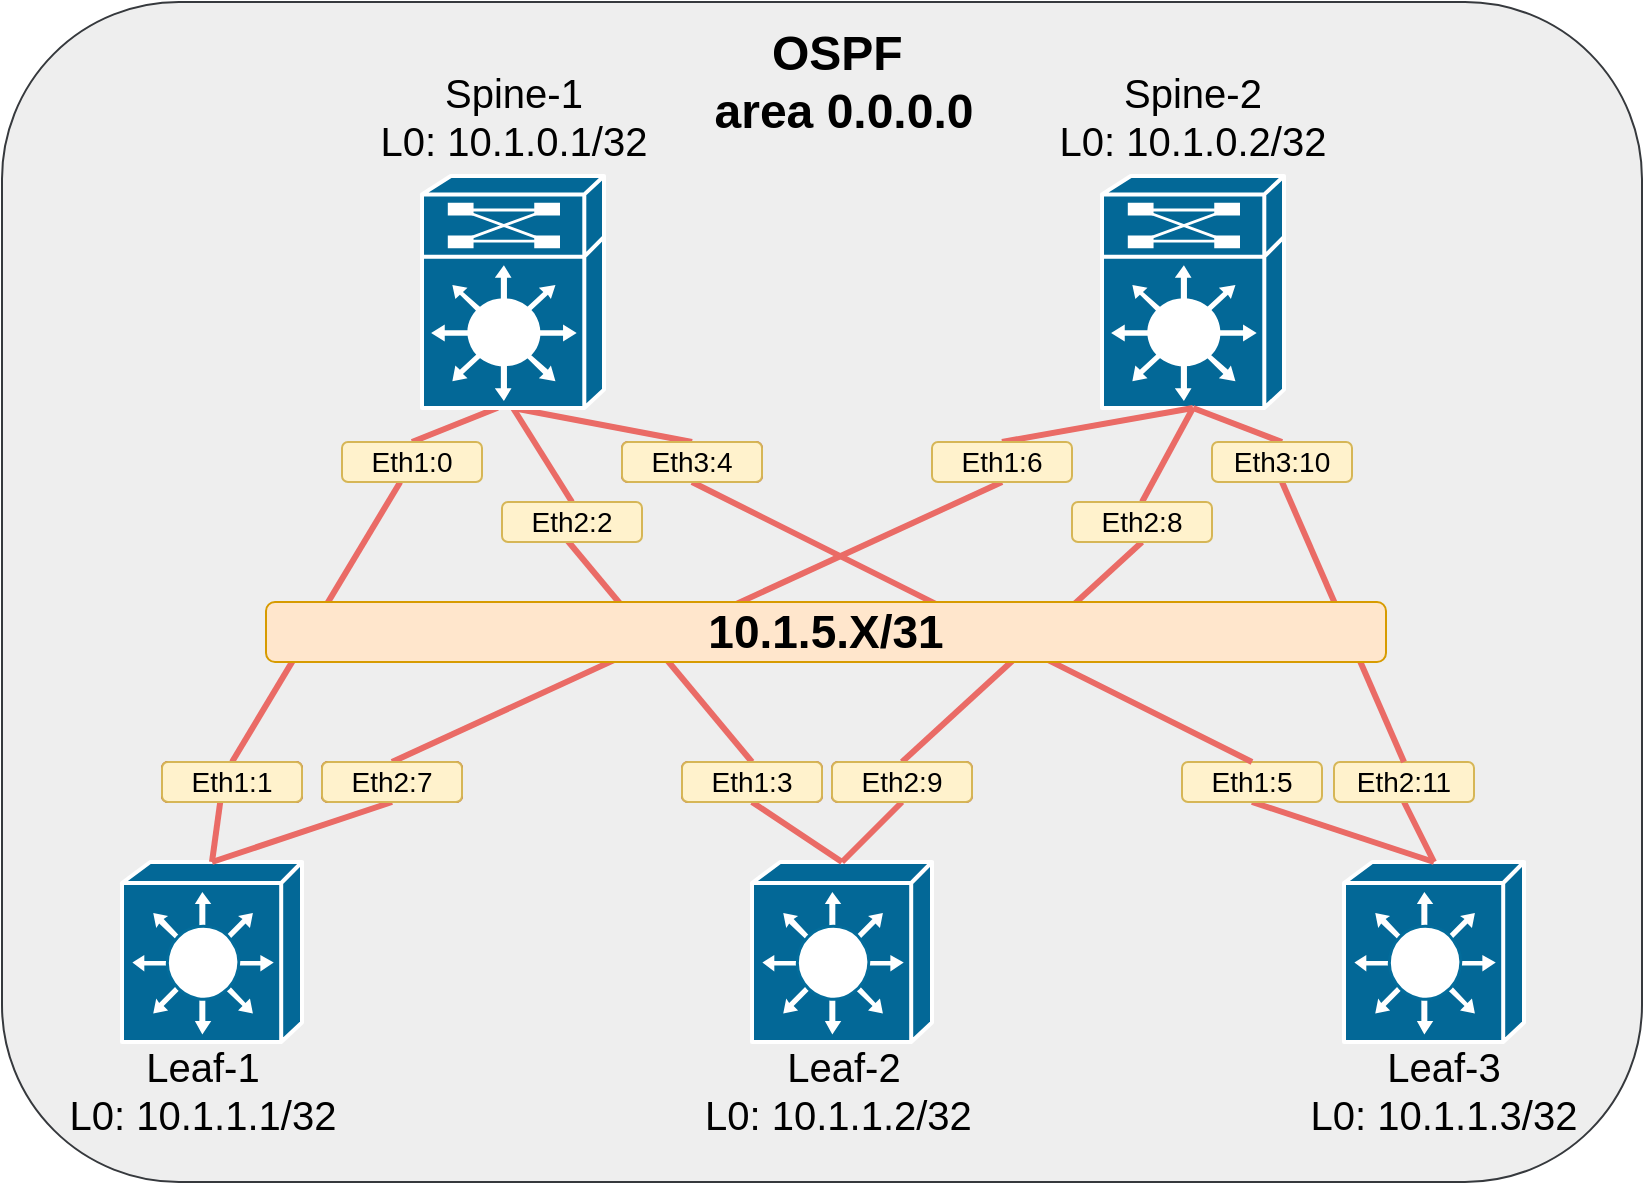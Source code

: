 <mxfile version="21.3.2" type="github">
  <diagram name="Page-1" id="c37626ed-c26b-45fb-9056-f9ebc6bb27b6">
    <mxGraphModel dx="1687" dy="899" grid="1" gridSize="10" guides="1" tooltips="1" connect="1" arrows="1" fold="1" page="1" pageScale="1" pageWidth="1169" pageHeight="827" background="none" math="0" shadow="0">
      <root>
        <mxCell id="0" />
        <mxCell id="1" parent="0" />
        <mxCell id="V7yZK2pKeIdHbW1tO0_u-55" value="" style="rounded=1;whiteSpace=wrap;html=1;hachureGap=4;fontFamily=Architects Daughter;fontSource=https%3A%2F%2Ffonts.googleapis.com%2Fcss%3Ffamily%3DArchitects%2BDaughter;fontSize=20;strokeColor=#36393d;fillColor=#eeeeee;" vertex="1" parent="1">
          <mxGeometry x="170" y="40" width="820" height="590" as="geometry" />
        </mxCell>
        <mxCell id="8NDlUTmJP2dTjy302EjL-72" value="Leaf-2&lt;br&gt;L0:&amp;nbsp;10.1.1.2/32&amp;nbsp;" style="text;html=1;strokeColor=none;fillColor=none;align=center;verticalAlign=middle;whiteSpace=wrap;rounded=0;fontSize=20;fontFamily=Helvetica;horizontal=1;" parent="1" vertex="1">
          <mxGeometry x="516" y="559" width="150" height="50" as="geometry" />
        </mxCell>
        <mxCell id="8NDlUTmJP2dTjy302EjL-38" style="edgeStyle=none;rounded=0;hachureGap=4;orthogonalLoop=1;jettySize=auto;html=1;exitX=0.5;exitY=0;exitDx=0;exitDy=0;exitPerimeter=0;entryX=0.416;entryY=0.999;entryDx=0;entryDy=0;entryPerimeter=0;fontFamily=Architects Daughter;fontSource=https%3A%2F%2Ffonts.googleapis.com%2Fcss%3Ffamily%3DArchitects%2BDaughter;fontSize=16;strokeColor=#EA6B66;endArrow=none;endFill=0;strokeWidth=3;" parent="1" source="V7yZK2pKeIdHbW1tO0_u-35" target="8NDlUTmJP2dTjy302EjL-5" edge="1">
          <mxGeometry relative="1" as="geometry" />
        </mxCell>
        <mxCell id="8NDlUTmJP2dTjy302EjL-43" style="edgeStyle=none;rounded=0;hachureGap=4;orthogonalLoop=1;jettySize=auto;html=1;exitX=0.5;exitY=0;exitDx=0;exitDy=0;entryX=0.5;entryY=1;entryDx=0;entryDy=0;entryPerimeter=0;fontFamily=Architects Daughter;fontSource=https%3A%2F%2Ffonts.googleapis.com%2Fcss%3Ffamily%3DArchitects%2BDaughter;fontSize=16;endArrow=none;endFill=0;strokeWidth=3;strokeColor=#EA6B66;" parent="1" source="V7yZK2pKeIdHbW1tO0_u-51" target="8NDlUTmJP2dTjy302EjL-5" edge="1">
          <mxGeometry relative="1" as="geometry">
            <mxPoint x="445" y="280" as="sourcePoint" />
          </mxGeometry>
        </mxCell>
        <mxCell id="8NDlUTmJP2dTjy302EjL-45" style="edgeStyle=none;rounded=0;hachureGap=4;orthogonalLoop=1;jettySize=auto;html=1;exitX=0.5;exitY=0;exitDx=0;exitDy=0;exitPerimeter=0;entryX=0.5;entryY=1;entryDx=0;entryDy=0;entryPerimeter=0;fontFamily=Architects Daughter;fontSource=https%3A%2F%2Ffonts.googleapis.com%2Fcss%3Ffamily%3DArchitects%2BDaughter;fontSize=16;strokeWidth=3;strokeColor=#EA6B66;endArrow=none;endFill=0;" parent="1" source="V7yZK2pKeIdHbW1tO0_u-39" target="8NDlUTmJP2dTjy302EjL-5" edge="1">
          <mxGeometry relative="1" as="geometry" />
        </mxCell>
        <mxCell id="8NDlUTmJP2dTjy302EjL-5" value="" style="shape=mxgraph.cisco.misc.route_switch_processor;html=1;dashed=0;fillColor=#036897;strokeColor=#ffffff;strokeWidth=2;verticalLabelPosition=bottom;verticalAlign=top;rounded=0;shadow=0;comic=0;fontFamily=Verdana;fontSize=12;" parent="1" vertex="1">
          <mxGeometry x="380" y="127" width="91" height="116" as="geometry" />
        </mxCell>
        <mxCell id="8NDlUTmJP2dTjy302EjL-7" value="" style="shape=mxgraph.cisco.misc.route_switch_processor;html=1;dashed=0;fillColor=#036897;strokeColor=#ffffff;strokeWidth=2;verticalLabelPosition=bottom;verticalAlign=top;rounded=0;shadow=0;comic=0;fontFamily=Verdana;fontSize=12;" parent="1" vertex="1">
          <mxGeometry x="720" y="127" width="91" height="116" as="geometry" />
        </mxCell>
        <mxCell id="8NDlUTmJP2dTjy302EjL-2" value="" style="shape=mxgraph.cisco.switches.layer_3_switch;sketch=0;html=1;pointerEvents=1;dashed=0;fillColor=#036897;strokeColor=#ffffff;strokeWidth=2;verticalLabelPosition=bottom;verticalAlign=top;align=center;outlineConnect=0;hachureGap=4;jiggle=2;curveFitting=1;fontFamily=Architects Daughter;fontSource=https%3A%2F%2Ffonts.googleapis.com%2Fcss%3Ffamily%3DArchitects%2BDaughter;fontSize=20;" parent="1" vertex="1">
          <mxGeometry x="230" y="470" width="90" height="90" as="geometry" />
        </mxCell>
        <mxCell id="8NDlUTmJP2dTjy302EjL-10" value="" style="shape=mxgraph.cisco.switches.layer_3_switch;sketch=0;html=1;pointerEvents=1;dashed=0;fillColor=#036897;strokeColor=#ffffff;strokeWidth=2;verticalLabelPosition=bottom;verticalAlign=top;align=center;outlineConnect=0;hachureGap=4;jiggle=2;curveFitting=1;fontFamily=Architects Daughter;fontSource=https%3A%2F%2Ffonts.googleapis.com%2Fcss%3Ffamily%3DArchitects%2BDaughter;fontSize=20;" parent="1" vertex="1">
          <mxGeometry x="545" y="470" width="90" height="90" as="geometry" />
        </mxCell>
        <mxCell id="8NDlUTmJP2dTjy302EjL-11" value="" style="shape=mxgraph.cisco.switches.layer_3_switch;sketch=0;html=1;pointerEvents=1;dashed=0;fillColor=#036897;strokeColor=#ffffff;strokeWidth=2;verticalLabelPosition=bottom;verticalAlign=top;align=center;outlineConnect=0;hachureGap=4;jiggle=2;curveFitting=1;fontFamily=Architects Daughter;fontSource=https%3A%2F%2Ffonts.googleapis.com%2Fcss%3Ffamily%3DArchitects%2BDaughter;fontSize=20;" parent="1" vertex="1">
          <mxGeometry x="841" y="470" width="90" height="90" as="geometry" />
        </mxCell>
        <mxCell id="8NDlUTmJP2dTjy302EjL-67" value="Spine-1&lt;br&gt;L0:&amp;nbsp;10.1.0.1/32" style="text;html=1;strokeColor=none;fillColor=none;align=center;verticalAlign=middle;whiteSpace=wrap;rounded=0;fontSize=20;fontFamily=Helvetica;horizontal=1;" parent="1" vertex="1">
          <mxGeometry x="354.63" y="77" width="141.75" height="40" as="geometry" />
        </mxCell>
        <mxCell id="8NDlUTmJP2dTjy302EjL-68" value="Leaf-1&lt;br&gt;L0:&amp;nbsp;10.1.1.1/32" style="text;html=1;strokeColor=none;fillColor=none;align=center;verticalAlign=middle;whiteSpace=wrap;rounded=0;fontSize=20;fontFamily=Helvetica;horizontal=1;" parent="1" vertex="1">
          <mxGeometry x="192.5" y="559" width="155" height="50" as="geometry" />
        </mxCell>
        <mxCell id="8NDlUTmJP2dTjy302EjL-69" value="Spine-2&lt;br&gt;L0:&amp;nbsp;10.1.0.2/32" style="text;html=1;strokeColor=none;fillColor=none;align=center;verticalAlign=middle;whiteSpace=wrap;rounded=0;fontSize=20;fontFamily=Helvetica;horizontal=1;" parent="1" vertex="1">
          <mxGeometry x="695" y="77" width="141" height="40" as="geometry" />
        </mxCell>
        <mxCell id="8NDlUTmJP2dTjy302EjL-74" value="Leaf-3&lt;br&gt;L0:&amp;nbsp;10.1.1.3/32" style="text;html=1;strokeColor=none;fillColor=none;align=center;verticalAlign=middle;whiteSpace=wrap;rounded=0;fontSize=20;fontFamily=Helvetica;horizontal=1;" parent="1" vertex="1">
          <mxGeometry x="813" y="564" width="156" height="40" as="geometry" />
        </mxCell>
        <mxCell id="V7yZK2pKeIdHbW1tO0_u-18" value="" style="edgeStyle=none;rounded=0;hachureGap=4;orthogonalLoop=1;jettySize=auto;html=1;exitX=0.5;exitY=0;exitDx=0;exitDy=0;exitPerimeter=0;entryX=0.5;entryY=1;entryDx=0;entryDy=0;entryPerimeter=0;fontFamily=Architects Daughter;fontSource=https%3A%2F%2Ffonts.googleapis.com%2Fcss%3Ffamily%3DArchitects%2BDaughter;fontSize=16;endArrow=none;endFill=0;strokeWidth=3;strokeColor=#EA6B66;" edge="1" parent="1" source="V7yZK2pKeIdHbW1tO0_u-41" target="8NDlUTmJP2dTjy302EjL-7">
          <mxGeometry relative="1" as="geometry">
            <mxPoint x="275" y="470" as="sourcePoint" />
            <mxPoint x="665" y="266" as="targetPoint" />
          </mxGeometry>
        </mxCell>
        <mxCell id="V7yZK2pKeIdHbW1tO0_u-20" value="" style="edgeStyle=none;rounded=0;hachureGap=4;orthogonalLoop=1;jettySize=auto;html=1;exitX=0.5;exitY=0;exitDx=0;exitDy=0;exitPerimeter=0;entryX=0.5;entryY=1;entryDx=0;entryDy=0;entryPerimeter=0;fontFamily=Architects Daughter;fontSource=https%3A%2F%2Ffonts.googleapis.com%2Fcss%3Ffamily%3DArchitects%2BDaughter;fontSize=16;endArrow=none;endFill=0;strokeColor=#EA6B66;strokeWidth=3;" edge="1" parent="1" source="V7yZK2pKeIdHbW1tO0_u-43" target="8NDlUTmJP2dTjy302EjL-7">
          <mxGeometry relative="1" as="geometry">
            <mxPoint x="590" y="470" as="sourcePoint" />
            <mxPoint x="714.125" y="296" as="targetPoint" />
          </mxGeometry>
        </mxCell>
        <mxCell id="V7yZK2pKeIdHbW1tO0_u-21" value="" style="edgeStyle=none;rounded=0;hachureGap=4;orthogonalLoop=1;jettySize=auto;html=1;exitX=0.5;exitY=0;exitDx=0;exitDy=0;exitPerimeter=0;entryX=0.5;entryY=1;entryDx=0;entryDy=0;entryPerimeter=0;fontFamily=Architects Daughter;fontSource=https%3A%2F%2Ffonts.googleapis.com%2Fcss%3Ffamily%3DArchitects%2BDaughter;fontSize=16;endArrow=none;endFill=0;strokeWidth=3;strokeColor=#EA6B66;" edge="1" parent="1" source="V7yZK2pKeIdHbW1tO0_u-45" target="8NDlUTmJP2dTjy302EjL-7">
          <mxGeometry relative="1" as="geometry">
            <mxPoint x="886" y="470" as="sourcePoint" />
            <mxPoint x="805" y="276" as="targetPoint" />
          </mxGeometry>
        </mxCell>
        <mxCell id="V7yZK2pKeIdHbW1tO0_u-24" value="" style="edgeStyle=none;rounded=0;hachureGap=4;orthogonalLoop=1;jettySize=auto;html=1;exitX=0.5;exitY=0;exitDx=0;exitDy=0;exitPerimeter=0;entryX=0.5;entryY=1;entryDx=0;entryDy=0;entryPerimeter=0;fontFamily=Architects Daughter;fontSource=https%3A%2F%2Ffonts.googleapis.com%2Fcss%3Ffamily%3DArchitects%2BDaughter;fontSize=16;endArrow=none;endFill=0;strokeWidth=3;strokeColor=#EA6B66;" edge="1" parent="1" source="8NDlUTmJP2dTjy302EjL-11" target="V7yZK2pKeIdHbW1tO0_u-13">
          <mxGeometry relative="1" as="geometry">
            <mxPoint x="886" y="470" as="sourcePoint" />
            <mxPoint x="766" y="236" as="targetPoint" />
          </mxGeometry>
        </mxCell>
        <mxCell id="V7yZK2pKeIdHbW1tO0_u-13" value="Eth2:11" style="text;html=1;strokeColor=#d6b656;fillColor=#fff2cc;align=center;verticalAlign=middle;whiteSpace=wrap;rounded=1;fontSize=14;fontFamily=Helvetica;horizontal=1;" vertex="1" parent="1">
          <mxGeometry x="836" y="420" width="70" height="20" as="geometry" />
        </mxCell>
        <mxCell id="V7yZK2pKeIdHbW1tO0_u-26" value="" style="edgeStyle=none;rounded=0;hachureGap=4;orthogonalLoop=1;jettySize=auto;html=1;exitX=0.5;exitY=0;exitDx=0;exitDy=0;exitPerimeter=0;entryX=0.5;entryY=1;entryDx=0;entryDy=0;entryPerimeter=0;fontFamily=Architects Daughter;fontSource=https%3A%2F%2Ffonts.googleapis.com%2Fcss%3Ffamily%3DArchitects%2BDaughter;fontSize=16;strokeWidth=3;strokeColor=#EA6B66;endArrow=none;endFill=0;" edge="1" parent="1" source="8NDlUTmJP2dTjy302EjL-11" target="V7yZK2pKeIdHbW1tO0_u-25">
          <mxGeometry relative="1" as="geometry">
            <mxPoint x="886" y="470" as="sourcePoint" />
            <mxPoint x="426" y="236" as="targetPoint" />
          </mxGeometry>
        </mxCell>
        <mxCell id="V7yZK2pKeIdHbW1tO0_u-25" value="Eth1:5" style="text;html=1;strokeColor=#d6b656;fillColor=#fff2cc;align=center;verticalAlign=middle;whiteSpace=wrap;rounded=1;fontSize=14;fontFamily=Helvetica;horizontal=1;" vertex="1" parent="1">
          <mxGeometry x="760" y="420" width="70" height="20" as="geometry" />
        </mxCell>
        <mxCell id="V7yZK2pKeIdHbW1tO0_u-28" value="" style="edgeStyle=none;rounded=0;hachureGap=4;orthogonalLoop=1;jettySize=auto;html=1;exitX=0.5;exitY=0;exitDx=0;exitDy=0;exitPerimeter=0;entryX=0.5;entryY=1;entryDx=0;entryDy=0;entryPerimeter=0;fontFamily=Architects Daughter;fontSource=https%3A%2F%2Ffonts.googleapis.com%2Fcss%3Ffamily%3DArchitects%2BDaughter;fontSize=16;endArrow=none;endFill=0;strokeColor=#EA6B66;strokeWidth=3;" edge="1" parent="1" source="8NDlUTmJP2dTjy302EjL-10" target="V7yZK2pKeIdHbW1tO0_u-27">
          <mxGeometry relative="1" as="geometry">
            <mxPoint x="590" y="470" as="sourcePoint" />
            <mxPoint x="766" y="236" as="targetPoint" />
          </mxGeometry>
        </mxCell>
        <mxCell id="V7yZK2pKeIdHbW1tO0_u-27" value="Eth2:9" style="text;html=1;strokeColor=#b85450;fillColor=#f8cecc;align=center;verticalAlign=middle;whiteSpace=wrap;rounded=1;fontSize=14;fontFamily=Helvetica;horizontal=1;" vertex="1" parent="1">
          <mxGeometry x="585" y="420" width="70" height="20" as="geometry" />
        </mxCell>
        <mxCell id="V7yZK2pKeIdHbW1tO0_u-30" value="" style="edgeStyle=none;rounded=0;hachureGap=4;orthogonalLoop=1;jettySize=auto;html=1;exitX=0.5;exitY=0;exitDx=0;exitDy=0;exitPerimeter=0;entryX=0.5;entryY=1;entryDx=0;entryDy=0;entryPerimeter=0;fontFamily=Architects Daughter;fontSource=https%3A%2F%2Ffonts.googleapis.com%2Fcss%3Ffamily%3DArchitects%2BDaughter;fontSize=16;endArrow=none;endFill=0;strokeWidth=3;strokeColor=#EA6B66;" edge="1" parent="1" source="8NDlUTmJP2dTjy302EjL-10" target="V7yZK2pKeIdHbW1tO0_u-29">
          <mxGeometry relative="1" as="geometry">
            <mxPoint x="590" y="470" as="sourcePoint" />
            <mxPoint x="426" y="236" as="targetPoint" />
          </mxGeometry>
        </mxCell>
        <mxCell id="V7yZK2pKeIdHbW1tO0_u-29" value="Eth1:3" style="text;html=1;strokeColor=#b85450;fillColor=#f8cecc;align=center;verticalAlign=middle;whiteSpace=wrap;rounded=1;fontSize=14;fontFamily=Helvetica;horizontal=1;" vertex="1" parent="1">
          <mxGeometry x="510" y="420" width="70" height="20" as="geometry" />
        </mxCell>
        <mxCell id="V7yZK2pKeIdHbW1tO0_u-32" value="" style="edgeStyle=none;rounded=0;hachureGap=4;orthogonalLoop=1;jettySize=auto;html=1;exitX=0.5;exitY=0;exitDx=0;exitDy=0;exitPerimeter=0;entryX=0.5;entryY=1;entryDx=0;entryDy=0;entryPerimeter=0;fontFamily=Architects Daughter;fontSource=https%3A%2F%2Ffonts.googleapis.com%2Fcss%3Ffamily%3DArchitects%2BDaughter;fontSize=16;endArrow=none;endFill=0;strokeWidth=3;strokeColor=#EA6B66;" edge="1" parent="1" source="8NDlUTmJP2dTjy302EjL-2" target="V7yZK2pKeIdHbW1tO0_u-31">
          <mxGeometry relative="1" as="geometry">
            <mxPoint x="275" y="470" as="sourcePoint" />
            <mxPoint x="766" y="236" as="targetPoint" />
          </mxGeometry>
        </mxCell>
        <mxCell id="V7yZK2pKeIdHbW1tO0_u-31" value="Eth2:7" style="text;html=1;strokeColor=#d6b656;fillColor=#fff2cc;align=center;verticalAlign=middle;whiteSpace=wrap;rounded=1;fontSize=14;fontFamily=Helvetica;horizontal=1;" vertex="1" parent="1">
          <mxGeometry x="330" y="420" width="70" height="20" as="geometry" />
        </mxCell>
        <mxCell id="V7yZK2pKeIdHbW1tO0_u-34" value="" style="edgeStyle=none;rounded=0;hachureGap=4;orthogonalLoop=1;jettySize=auto;html=1;exitX=0.5;exitY=0;exitDx=0;exitDy=0;exitPerimeter=0;entryX=0.416;entryY=0.999;entryDx=0;entryDy=0;entryPerimeter=0;fontFamily=Architects Daughter;fontSource=https%3A%2F%2Ffonts.googleapis.com%2Fcss%3Ffamily%3DArchitects%2BDaughter;fontSize=16;strokeColor=#EA6B66;endArrow=none;endFill=0;strokeWidth=3;" edge="1" parent="1" source="8NDlUTmJP2dTjy302EjL-2" target="V7yZK2pKeIdHbW1tO0_u-33">
          <mxGeometry relative="1" as="geometry">
            <mxPoint x="275" y="470" as="sourcePoint" />
            <mxPoint x="418" y="236" as="targetPoint" />
          </mxGeometry>
        </mxCell>
        <mxCell id="V7yZK2pKeIdHbW1tO0_u-33" value="Eth1:1" style="text;html=1;strokeColor=#d6b656;fillColor=#fff2cc;align=center;verticalAlign=middle;whiteSpace=wrap;rounded=1;fontSize=14;fontFamily=Helvetica;horizontal=1;" vertex="1" parent="1">
          <mxGeometry x="250" y="420" width="70" height="20" as="geometry" />
        </mxCell>
        <mxCell id="V7yZK2pKeIdHbW1tO0_u-36" value="" style="edgeStyle=none;rounded=0;hachureGap=4;orthogonalLoop=1;jettySize=auto;html=1;exitX=0.5;exitY=0;exitDx=0;exitDy=0;exitPerimeter=0;entryX=0.416;entryY=0.999;entryDx=0;entryDy=0;entryPerimeter=0;fontFamily=Architects Daughter;fontSource=https%3A%2F%2Ffonts.googleapis.com%2Fcss%3Ffamily%3DArchitects%2BDaughter;fontSize=16;strokeColor=#EA6B66;endArrow=none;endFill=0;strokeWidth=3;" edge="1" parent="1" source="V7yZK2pKeIdHbW1tO0_u-33" target="V7yZK2pKeIdHbW1tO0_u-35">
          <mxGeometry relative="1" as="geometry">
            <mxPoint x="285" y="420" as="sourcePoint" />
            <mxPoint x="418" y="236" as="targetPoint" />
          </mxGeometry>
        </mxCell>
        <mxCell id="V7yZK2pKeIdHbW1tO0_u-35" value="Eth1:0" style="text;html=1;strokeColor=#d6b656;fillColor=#fff2cc;align=center;verticalAlign=middle;whiteSpace=wrap;rounded=1;fontSize=14;fontFamily=Helvetica;horizontal=1;" vertex="1" parent="1">
          <mxGeometry x="340" y="260" width="70" height="20" as="geometry" />
        </mxCell>
        <mxCell id="V7yZK2pKeIdHbW1tO0_u-38" value="" style="edgeStyle=none;rounded=0;hachureGap=4;orthogonalLoop=1;jettySize=auto;html=1;exitX=0.5;exitY=0;exitDx=0;exitDy=0;exitPerimeter=0;entryX=0.5;entryY=1;entryDx=0;entryDy=0;entryPerimeter=0;fontFamily=Architects Daughter;fontSource=https%3A%2F%2Ffonts.googleapis.com%2Fcss%3Ffamily%3DArchitects%2BDaughter;fontSize=16;endArrow=none;endFill=0;strokeWidth=3;strokeColor=#EA6B66;" edge="1" parent="1" source="V7yZK2pKeIdHbW1tO0_u-29">
          <mxGeometry relative="1" as="geometry">
            <mxPoint x="545" y="420" as="sourcePoint" />
            <mxPoint x="445" y="300" as="targetPoint" />
          </mxGeometry>
        </mxCell>
        <mxCell id="V7yZK2pKeIdHbW1tO0_u-40" value="" style="edgeStyle=none;rounded=0;hachureGap=4;orthogonalLoop=1;jettySize=auto;html=1;exitX=0.5;exitY=0;exitDx=0;exitDy=0;exitPerimeter=0;entryX=0.5;entryY=1;entryDx=0;entryDy=0;entryPerimeter=0;fontFamily=Architects Daughter;fontSource=https%3A%2F%2Ffonts.googleapis.com%2Fcss%3Ffamily%3DArchitects%2BDaughter;fontSize=16;strokeWidth=3;strokeColor=#EA6B66;endArrow=none;endFill=0;" edge="1" parent="1" source="V7yZK2pKeIdHbW1tO0_u-25" target="V7yZK2pKeIdHbW1tO0_u-39">
          <mxGeometry relative="1" as="geometry">
            <mxPoint x="795" y="420" as="sourcePoint" />
            <mxPoint x="426" y="236" as="targetPoint" />
          </mxGeometry>
        </mxCell>
        <mxCell id="V7yZK2pKeIdHbW1tO0_u-39" value="Eth3:4" style="text;html=1;strokeColor=#b85450;fillColor=#f8cecc;align=center;verticalAlign=middle;whiteSpace=wrap;rounded=1;fontSize=14;fontFamily=Helvetica;horizontal=1;" vertex="1" parent="1">
          <mxGeometry x="480" y="260" width="70" height="20" as="geometry" />
        </mxCell>
        <mxCell id="V7yZK2pKeIdHbW1tO0_u-42" value="" style="edgeStyle=none;rounded=0;hachureGap=4;orthogonalLoop=1;jettySize=auto;html=1;exitX=0.5;exitY=0;exitDx=0;exitDy=0;exitPerimeter=0;entryX=0.5;entryY=1;entryDx=0;entryDy=0;entryPerimeter=0;fontFamily=Architects Daughter;fontSource=https%3A%2F%2Ffonts.googleapis.com%2Fcss%3Ffamily%3DArchitects%2BDaughter;fontSize=16;endArrow=none;endFill=0;strokeWidth=3;strokeColor=#EA6B66;" edge="1" parent="1" source="V7yZK2pKeIdHbW1tO0_u-31" target="V7yZK2pKeIdHbW1tO0_u-41">
          <mxGeometry relative="1" as="geometry">
            <mxPoint x="365" y="420" as="sourcePoint" />
            <mxPoint x="766" y="236" as="targetPoint" />
          </mxGeometry>
        </mxCell>
        <mxCell id="V7yZK2pKeIdHbW1tO0_u-41" value="Eth1:6" style="text;html=1;strokeColor=#d6b656;fillColor=#fff2cc;align=center;verticalAlign=middle;whiteSpace=wrap;rounded=1;fontSize=14;fontFamily=Helvetica;horizontal=1;" vertex="1" parent="1">
          <mxGeometry x="635" y="260" width="70" height="20" as="geometry" />
        </mxCell>
        <mxCell id="V7yZK2pKeIdHbW1tO0_u-44" value="" style="edgeStyle=none;rounded=0;hachureGap=4;orthogonalLoop=1;jettySize=auto;html=1;exitX=0.5;exitY=0;exitDx=0;exitDy=0;exitPerimeter=0;entryX=0.5;entryY=1;entryDx=0;entryDy=0;entryPerimeter=0;fontFamily=Architects Daughter;fontSource=https%3A%2F%2Ffonts.googleapis.com%2Fcss%3Ffamily%3DArchitects%2BDaughter;fontSize=16;endArrow=none;endFill=0;strokeColor=#EA6B66;strokeWidth=3;" edge="1" parent="1" source="V7yZK2pKeIdHbW1tO0_u-27" target="V7yZK2pKeIdHbW1tO0_u-43">
          <mxGeometry relative="1" as="geometry">
            <mxPoint x="620" y="420" as="sourcePoint" />
            <mxPoint x="766" y="236" as="targetPoint" />
          </mxGeometry>
        </mxCell>
        <mxCell id="V7yZK2pKeIdHbW1tO0_u-43" value="Eth2:8" style="text;html=1;strokeColor=#d6b656;fillColor=#fff2cc;align=center;verticalAlign=middle;whiteSpace=wrap;rounded=1;fontSize=14;fontFamily=Helvetica;horizontal=1;" vertex="1" parent="1">
          <mxGeometry x="705" y="290" width="70" height="20" as="geometry" />
        </mxCell>
        <mxCell id="V7yZK2pKeIdHbW1tO0_u-46" value="" style="edgeStyle=none;rounded=0;hachureGap=4;orthogonalLoop=1;jettySize=auto;html=1;exitX=0.5;exitY=0;exitDx=0;exitDy=0;exitPerimeter=0;entryX=0.5;entryY=1;entryDx=0;entryDy=0;entryPerimeter=0;fontFamily=Architects Daughter;fontSource=https%3A%2F%2Ffonts.googleapis.com%2Fcss%3Ffamily%3DArchitects%2BDaughter;fontSize=16;endArrow=none;endFill=0;strokeWidth=3;strokeColor=#EA6B66;" edge="1" parent="1" source="V7yZK2pKeIdHbW1tO0_u-13" target="V7yZK2pKeIdHbW1tO0_u-45">
          <mxGeometry relative="1" as="geometry">
            <mxPoint x="871" y="420" as="sourcePoint" />
            <mxPoint x="766" y="236" as="targetPoint" />
          </mxGeometry>
        </mxCell>
        <mxCell id="V7yZK2pKeIdHbW1tO0_u-45" value="Eth3:10" style="text;html=1;strokeColor=#d6b656;fillColor=#fff2cc;align=center;verticalAlign=middle;whiteSpace=wrap;rounded=1;fontSize=14;fontFamily=Helvetica;horizontal=1;" vertex="1" parent="1">
          <mxGeometry x="775" y="260" width="70" height="20" as="geometry" />
        </mxCell>
        <mxCell id="V7yZK2pKeIdHbW1tO0_u-47" value="Eth1:1" style="text;html=1;strokeColor=#b85450;fillColor=#f8cecc;align=center;verticalAlign=middle;whiteSpace=wrap;rounded=1;fontSize=14;fontFamily=Helvetica;horizontal=1;" vertex="1" parent="1">
          <mxGeometry x="250" y="420" width="70" height="20" as="geometry" />
        </mxCell>
        <mxCell id="V7yZK2pKeIdHbW1tO0_u-48" value="Eth2:7" style="text;html=1;strokeColor=#b85450;fillColor=#f8cecc;align=center;verticalAlign=middle;whiteSpace=wrap;rounded=1;fontSize=14;fontFamily=Helvetica;horizontal=1;" vertex="1" parent="1">
          <mxGeometry x="330" y="420" width="70" height="20" as="geometry" />
        </mxCell>
        <mxCell id="V7yZK2pKeIdHbW1tO0_u-49" value="Eth2:7" style="text;html=1;strokeColor=#d6b656;fillColor=#fff2cc;align=center;verticalAlign=middle;whiteSpace=wrap;rounded=1;fontSize=14;fontFamily=Helvetica;horizontal=1;" vertex="1" parent="1">
          <mxGeometry x="330" y="420" width="70" height="20" as="geometry" />
        </mxCell>
        <mxCell id="V7yZK2pKeIdHbW1tO0_u-50" value="Eth1:1" style="text;html=1;strokeColor=#d6b656;fillColor=#fff2cc;align=center;verticalAlign=middle;whiteSpace=wrap;rounded=1;fontSize=14;fontFamily=Helvetica;horizontal=1;" vertex="1" parent="1">
          <mxGeometry x="250" y="420" width="70" height="20" as="geometry" />
        </mxCell>
        <mxCell id="V7yZK2pKeIdHbW1tO0_u-51" value="Eth2:2" style="text;html=1;strokeColor=#d6b656;fillColor=#fff2cc;align=center;verticalAlign=middle;whiteSpace=wrap;rounded=1;fontSize=14;fontFamily=Helvetica;horizontal=1;" vertex="1" parent="1">
          <mxGeometry x="420" y="290" width="70" height="20" as="geometry" />
        </mxCell>
        <mxCell id="V7yZK2pKeIdHbW1tO0_u-52" value="Eth3:4" style="text;html=1;strokeColor=#d6b656;fillColor=#fff2cc;align=center;verticalAlign=middle;whiteSpace=wrap;rounded=1;fontSize=14;fontFamily=Helvetica;horizontal=1;" vertex="1" parent="1">
          <mxGeometry x="480" y="260" width="70" height="20" as="geometry" />
        </mxCell>
        <mxCell id="V7yZK2pKeIdHbW1tO0_u-53" value="Eth1:3" style="text;html=1;strokeColor=#d6b656;fillColor=#fff2cc;align=center;verticalAlign=middle;whiteSpace=wrap;rounded=1;fontSize=14;fontFamily=Helvetica;horizontal=1;" vertex="1" parent="1">
          <mxGeometry x="510" y="420" width="70" height="20" as="geometry" />
        </mxCell>
        <mxCell id="V7yZK2pKeIdHbW1tO0_u-54" value="Eth2:9" style="text;html=1;strokeColor=#d6b656;fillColor=#fff2cc;align=center;verticalAlign=middle;whiteSpace=wrap;rounded=1;fontSize=14;fontFamily=Helvetica;horizontal=1;" vertex="1" parent="1">
          <mxGeometry x="585" y="420" width="70" height="20" as="geometry" />
        </mxCell>
        <mxCell id="V7yZK2pKeIdHbW1tO0_u-56" value="OSPF&amp;nbsp;&lt;br style=&quot;font-size: 24px;&quot;&gt;area 0.0.0.0" style="text;html=1;strokeColor=none;fillColor=none;align=center;verticalAlign=middle;whiteSpace=wrap;rounded=0;fontSize=24;fontFamily=Helvetica;horizontal=1;fontStyle=1;fontColor=#000000;" vertex="1" parent="1">
          <mxGeometry x="520.12" y="60" width="141.75" height="40" as="geometry" />
        </mxCell>
        <mxCell id="V7yZK2pKeIdHbW1tO0_u-60" value="10.1.5.X/31" style="text;html=1;strokeColor=#d79b00;fillColor=#ffe6cc;align=center;verticalAlign=middle;whiteSpace=wrap;rounded=1;fontSize=23;fontFamily=Helvetica;labelBackgroundColor=none;fontStyle=1;" vertex="1" parent="1">
          <mxGeometry x="302" y="340" width="560" height="30" as="geometry" />
        </mxCell>
      </root>
    </mxGraphModel>
  </diagram>
</mxfile>
